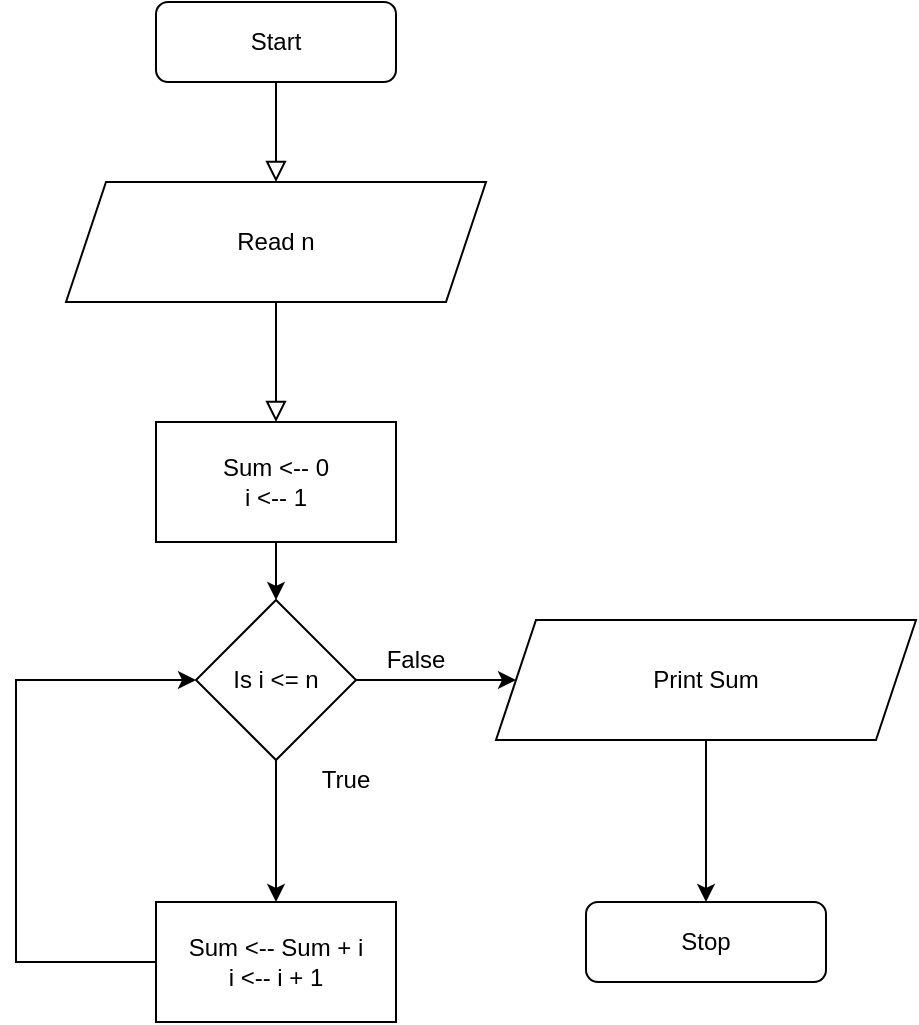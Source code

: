 <mxfile version="14.8.2" type="device"><diagram id="C5RBs43oDa-KdzZeNtuy" name="Page-1"><mxGraphModel dx="731" dy="619" grid="1" gridSize="10" guides="1" tooltips="1" connect="1" arrows="1" fold="1" page="1" pageScale="1" pageWidth="827" pageHeight="1169" math="0" shadow="0"><root><mxCell id="WIyWlLk6GJQsqaUBKTNV-0"/><mxCell id="WIyWlLk6GJQsqaUBKTNV-1" parent="WIyWlLk6GJQsqaUBKTNV-0"/><mxCell id="WIyWlLk6GJQsqaUBKTNV-2" value="" style="rounded=0;html=1;jettySize=auto;orthogonalLoop=1;fontSize=11;endArrow=block;endFill=0;endSize=8;strokeWidth=1;shadow=0;labelBackgroundColor=none;edgeStyle=orthogonalEdgeStyle;" parent="WIyWlLk6GJQsqaUBKTNV-1" source="WIyWlLk6GJQsqaUBKTNV-3" edge="1"><mxGeometry relative="1" as="geometry"><mxPoint x="220" y="170" as="targetPoint"/></mxGeometry></mxCell><mxCell id="WIyWlLk6GJQsqaUBKTNV-3" value="&lt;div&gt;Start&lt;/div&gt;" style="rounded=1;whiteSpace=wrap;html=1;fontSize=12;glass=0;strokeWidth=1;shadow=0;" parent="WIyWlLk6GJQsqaUBKTNV-1" vertex="1"><mxGeometry x="160" y="80" width="120" height="40" as="geometry"/></mxCell><mxCell id="WIyWlLk6GJQsqaUBKTNV-4" value="&lt;div&gt;&lt;br&gt;&lt;/div&gt;&lt;div&gt;&lt;br&gt;&lt;/div&gt;" style="rounded=0;html=1;jettySize=auto;orthogonalLoop=1;fontSize=11;endArrow=block;endFill=0;endSize=8;strokeWidth=1;shadow=0;labelBackgroundColor=none;edgeStyle=orthogonalEdgeStyle;exitX=0.5;exitY=1;exitDx=0;exitDy=0;" parent="WIyWlLk6GJQsqaUBKTNV-1" source="PmIbvQk7026OmzNjKJhy-0" edge="1"><mxGeometry y="20" relative="1" as="geometry"><mxPoint as="offset"/><mxPoint x="220" y="250" as="sourcePoint"/><mxPoint x="220" y="290" as="targetPoint"/></mxGeometry></mxCell><mxCell id="WIyWlLk6GJQsqaUBKTNV-11" value="Stop" style="rounded=1;whiteSpace=wrap;html=1;fontSize=12;glass=0;strokeWidth=1;shadow=0;" parent="WIyWlLk6GJQsqaUBKTNV-1" vertex="1"><mxGeometry x="375" y="530" width="120" height="40" as="geometry"/></mxCell><mxCell id="PmIbvQk7026OmzNjKJhy-0" value="Read n" style="shape=parallelogram;perimeter=parallelogramPerimeter;whiteSpace=wrap;html=1;fixedSize=1;" parent="WIyWlLk6GJQsqaUBKTNV-1" vertex="1"><mxGeometry x="115" y="170" width="210" height="60" as="geometry"/></mxCell><mxCell id="PmIbvQk7026OmzNjKJhy-7" value="Is i &amp;lt;= n" style="rhombus;whiteSpace=wrap;html=1;" parent="WIyWlLk6GJQsqaUBKTNV-1" vertex="1"><mxGeometry x="180" y="379" width="80" height="80" as="geometry"/></mxCell><mxCell id="PmIbvQk7026OmzNjKJhy-8" value="" style="endArrow=classic;html=1;exitX=0.5;exitY=1;exitDx=0;exitDy=0;entryX=0.5;entryY=0;entryDx=0;entryDy=0;" parent="WIyWlLk6GJQsqaUBKTNV-1" source="PmIbvQk7026OmzNjKJhy-7" edge="1" target="M-EMaB-A7oZXn0502WER-4"><mxGeometry width="50" height="50" relative="1" as="geometry"><mxPoint x="230" y="470" as="sourcePoint"/><mxPoint x="220" y="479" as="targetPoint"/></mxGeometry></mxCell><mxCell id="PmIbvQk7026OmzNjKJhy-10" value="True" style="text;html=1;strokeColor=none;fillColor=none;align=center;verticalAlign=middle;whiteSpace=wrap;rounded=0;" parent="WIyWlLk6GJQsqaUBKTNV-1" vertex="1"><mxGeometry x="250" y="459" width="10" height="20" as="geometry"/></mxCell><mxCell id="M-EMaB-A7oZXn0502WER-7" value="" style="edgeStyle=orthogonalEdgeStyle;rounded=0;orthogonalLoop=1;jettySize=auto;html=1;" edge="1" parent="WIyWlLk6GJQsqaUBKTNV-1" source="PmIbvQk7026OmzNjKJhy-12" target="WIyWlLk6GJQsqaUBKTNV-11"><mxGeometry relative="1" as="geometry"/></mxCell><mxCell id="PmIbvQk7026OmzNjKJhy-12" value="Print Sum" style="shape=parallelogram;perimeter=parallelogramPerimeter;whiteSpace=wrap;html=1;fixedSize=1;" parent="WIyWlLk6GJQsqaUBKTNV-1" vertex="1"><mxGeometry x="330" y="389" width="210" height="60" as="geometry"/></mxCell><mxCell id="PmIbvQk7026OmzNjKJhy-13" value="" style="endArrow=classic;html=1;exitX=1;exitY=0.5;exitDx=0;exitDy=0;entryX=0;entryY=0.5;entryDx=0;entryDy=0;" parent="WIyWlLk6GJQsqaUBKTNV-1" source="PmIbvQk7026OmzNjKJhy-7" target="PmIbvQk7026OmzNjKJhy-12" edge="1"><mxGeometry width="50" height="50" relative="1" as="geometry"><mxPoint x="150" y="489" as="sourcePoint"/><mxPoint x="200" y="439" as="targetPoint"/></mxGeometry></mxCell><mxCell id="PmIbvQk7026OmzNjKJhy-14" value="False" style="text;html=1;strokeColor=none;fillColor=none;align=center;verticalAlign=middle;whiteSpace=wrap;rounded=0;" parent="WIyWlLk6GJQsqaUBKTNV-1" vertex="1"><mxGeometry x="270" y="399" width="40" height="20" as="geometry"/></mxCell><mxCell id="M-EMaB-A7oZXn0502WER-1" value="" style="edgeStyle=orthogonalEdgeStyle;rounded=0;orthogonalLoop=1;jettySize=auto;html=1;entryX=0.5;entryY=0;entryDx=0;entryDy=0;" edge="1" parent="WIyWlLk6GJQsqaUBKTNV-1" source="M-EMaB-A7oZXn0502WER-0" target="PmIbvQk7026OmzNjKJhy-7"><mxGeometry relative="1" as="geometry"><mxPoint x="250" y="370" as="targetPoint"/></mxGeometry></mxCell><mxCell id="M-EMaB-A7oZXn0502WER-0" value="&lt;div&gt;Sum &amp;lt;-- 0&lt;/div&gt;&lt;div&gt;i &amp;lt;-- 1&lt;br&gt;&lt;/div&gt;" style="rounded=0;whiteSpace=wrap;html=1;" vertex="1" parent="WIyWlLk6GJQsqaUBKTNV-1"><mxGeometry x="160" y="290" width="120" height="60" as="geometry"/></mxCell><mxCell id="M-EMaB-A7oZXn0502WER-6" value="" style="edgeStyle=orthogonalEdgeStyle;rounded=0;orthogonalLoop=1;jettySize=auto;html=1;entryX=0;entryY=0.5;entryDx=0;entryDy=0;exitX=0;exitY=0.5;exitDx=0;exitDy=0;" edge="1" parent="WIyWlLk6GJQsqaUBKTNV-1" source="M-EMaB-A7oZXn0502WER-4" target="PmIbvQk7026OmzNjKJhy-7"><mxGeometry relative="1" as="geometry"><mxPoint x="60" y="560" as="targetPoint"/><Array as="points"><mxPoint x="90" y="560"/><mxPoint x="90" y="419"/></Array></mxGeometry></mxCell><mxCell id="M-EMaB-A7oZXn0502WER-4" value="&lt;div&gt;Sum &amp;lt;-- Sum + i&lt;/div&gt;&lt;div&gt;i &amp;lt;-- i + 1&lt;br&gt;&lt;/div&gt;" style="rounded=0;whiteSpace=wrap;html=1;" vertex="1" parent="WIyWlLk6GJQsqaUBKTNV-1"><mxGeometry x="160" y="530" width="120" height="60" as="geometry"/></mxCell></root></mxGraphModel></diagram></mxfile>